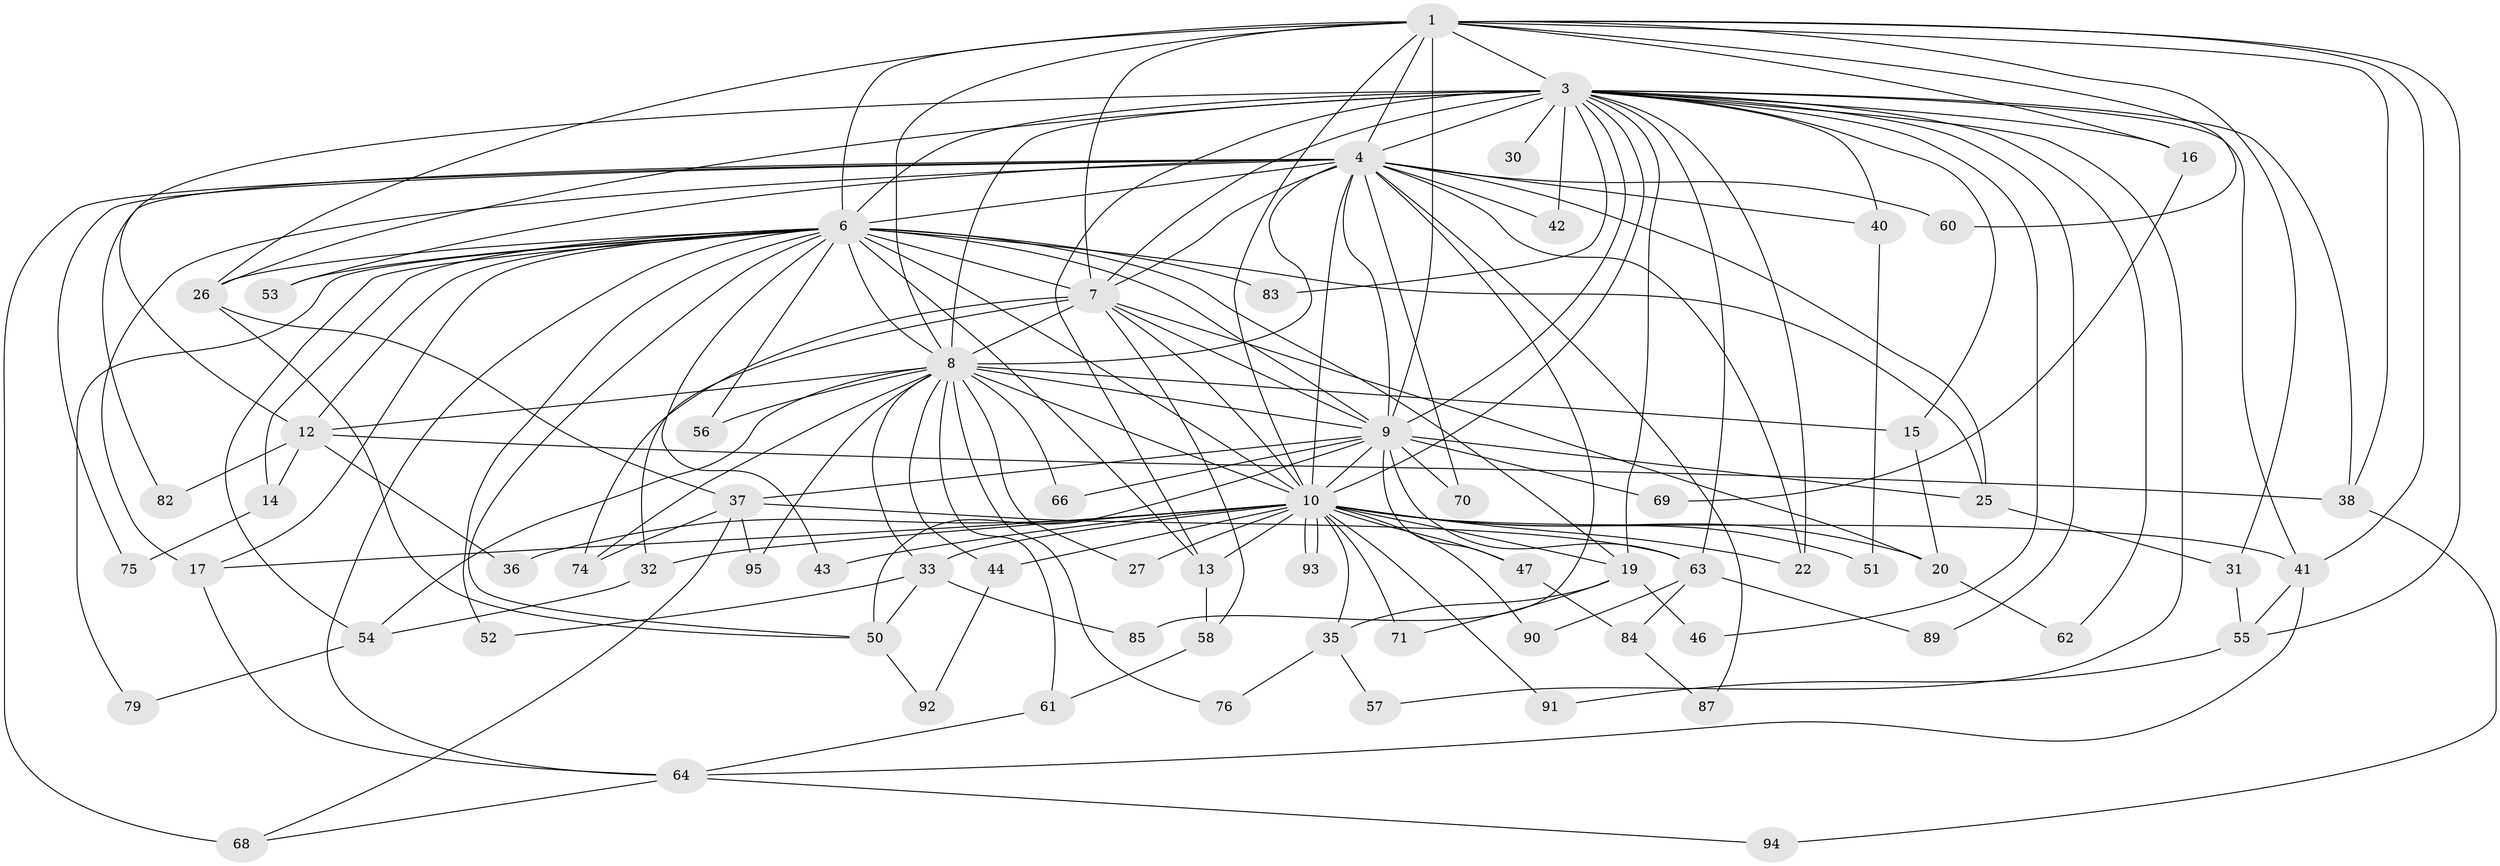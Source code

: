 // original degree distribution, {10: 0.010416666666666666, 15: 0.03125, 23: 0.020833333333333332, 26: 0.020833333333333332, 22: 0.010416666666666666, 19: 0.010416666666666666, 7: 0.020833333333333332, 4: 0.07291666666666667, 3: 0.22916666666666666, 2: 0.5, 5: 0.0625, 6: 0.010416666666666666}
// Generated by graph-tools (version 1.1) at 2025/11/02/27/25 16:11:03]
// undirected, 70 vertices, 170 edges
graph export_dot {
graph [start="1"]
  node [color=gray90,style=filled];
  1 [super="+2"];
  3 [super="+5"];
  4 [super="+23"];
  6 [super="+49"];
  7 [super="+21"];
  8 [super="+24"];
  9 [super="+34"];
  10 [super="+11"];
  12 [super="+18"];
  13 [super="+80"];
  14;
  15;
  16;
  17 [super="+86"];
  19 [super="+29"];
  20 [super="+28"];
  22 [super="+39"];
  25 [super="+48"];
  26 [super="+45"];
  27;
  30;
  31;
  32;
  33 [super="+59"];
  35;
  36;
  37 [super="+78"];
  38 [super="+88"];
  40;
  41 [super="+81"];
  42;
  43;
  44;
  46;
  47;
  50 [super="+73"];
  51;
  52;
  53;
  54 [super="+77"];
  55 [super="+67"];
  56;
  57;
  58;
  60;
  61;
  62;
  63 [super="+65"];
  64 [super="+96"];
  66;
  68 [super="+72"];
  69;
  70;
  71;
  74;
  75;
  76;
  79;
  82;
  83;
  84;
  85;
  87;
  89;
  90;
  91;
  92;
  93;
  94;
  95;
  1 -- 3 [weight=4];
  1 -- 4 [weight=2];
  1 -- 6 [weight=2];
  1 -- 7 [weight=2];
  1 -- 8 [weight=2];
  1 -- 9 [weight=2];
  1 -- 10 [weight=2];
  1 -- 60;
  1 -- 41;
  1 -- 16;
  1 -- 55;
  1 -- 26;
  1 -- 31;
  1 -- 38;
  3 -- 4 [weight=2];
  3 -- 6 [weight=3];
  3 -- 7 [weight=2];
  3 -- 8 [weight=2];
  3 -- 9 [weight=2];
  3 -- 10 [weight=2];
  3 -- 15;
  3 -- 42;
  3 -- 62;
  3 -- 83;
  3 -- 12;
  3 -- 16;
  3 -- 22;
  3 -- 89;
  3 -- 30;
  3 -- 38;
  3 -- 40;
  3 -- 46;
  3 -- 57;
  3 -- 63;
  3 -- 19;
  3 -- 26;
  3 -- 13;
  3 -- 41;
  4 -- 6;
  4 -- 7;
  4 -- 8 [weight=2];
  4 -- 9;
  4 -- 10;
  4 -- 22;
  4 -- 25;
  4 -- 40;
  4 -- 42;
  4 -- 53;
  4 -- 60;
  4 -- 70;
  4 -- 75;
  4 -- 82;
  4 -- 85;
  4 -- 87;
  4 -- 68;
  4 -- 17;
  6 -- 7;
  6 -- 8;
  6 -- 9;
  6 -- 10;
  6 -- 12;
  6 -- 13;
  6 -- 14;
  6 -- 17;
  6 -- 19;
  6 -- 25;
  6 -- 26;
  6 -- 43;
  6 -- 50;
  6 -- 52;
  6 -- 53;
  6 -- 54;
  6 -- 56;
  6 -- 64;
  6 -- 79;
  6 -- 83;
  7 -- 8;
  7 -- 9 [weight=2];
  7 -- 10 [weight=2];
  7 -- 32;
  7 -- 58;
  7 -- 74;
  7 -- 20;
  8 -- 9;
  8 -- 10;
  8 -- 15;
  8 -- 27;
  8 -- 33;
  8 -- 44;
  8 -- 54;
  8 -- 56;
  8 -- 61;
  8 -- 66;
  8 -- 74;
  8 -- 76;
  8 -- 95;
  8 -- 12;
  9 -- 10 [weight=2];
  9 -- 37;
  9 -- 47;
  9 -- 63;
  9 -- 66;
  9 -- 69;
  9 -- 70;
  9 -- 50;
  9 -- 25;
  10 -- 13;
  10 -- 17;
  10 -- 19;
  10 -- 20;
  10 -- 32;
  10 -- 36;
  10 -- 43;
  10 -- 44;
  10 -- 47;
  10 -- 51;
  10 -- 71;
  10 -- 90;
  10 -- 93;
  10 -- 93;
  10 -- 22;
  10 -- 33;
  10 -- 35;
  10 -- 91;
  10 -- 27;
  10 -- 41;
  12 -- 14;
  12 -- 36;
  12 -- 38;
  12 -- 82;
  13 -- 58;
  14 -- 75;
  15 -- 20;
  16 -- 69;
  17 -- 64;
  19 -- 71;
  19 -- 35;
  19 -- 46;
  20 -- 62;
  25 -- 31;
  26 -- 37;
  26 -- 50;
  31 -- 55;
  32 -- 54;
  33 -- 52;
  33 -- 85;
  33 -- 50;
  35 -- 57;
  35 -- 76;
  37 -- 68;
  37 -- 63;
  37 -- 74;
  37 -- 95;
  38 -- 94;
  40 -- 51;
  41 -- 55;
  41 -- 64;
  44 -- 92;
  47 -- 84;
  50 -- 92;
  54 -- 79;
  55 -- 91;
  58 -- 61;
  61 -- 64;
  63 -- 84;
  63 -- 90;
  63 -- 89;
  64 -- 68;
  64 -- 94;
  84 -- 87;
}
